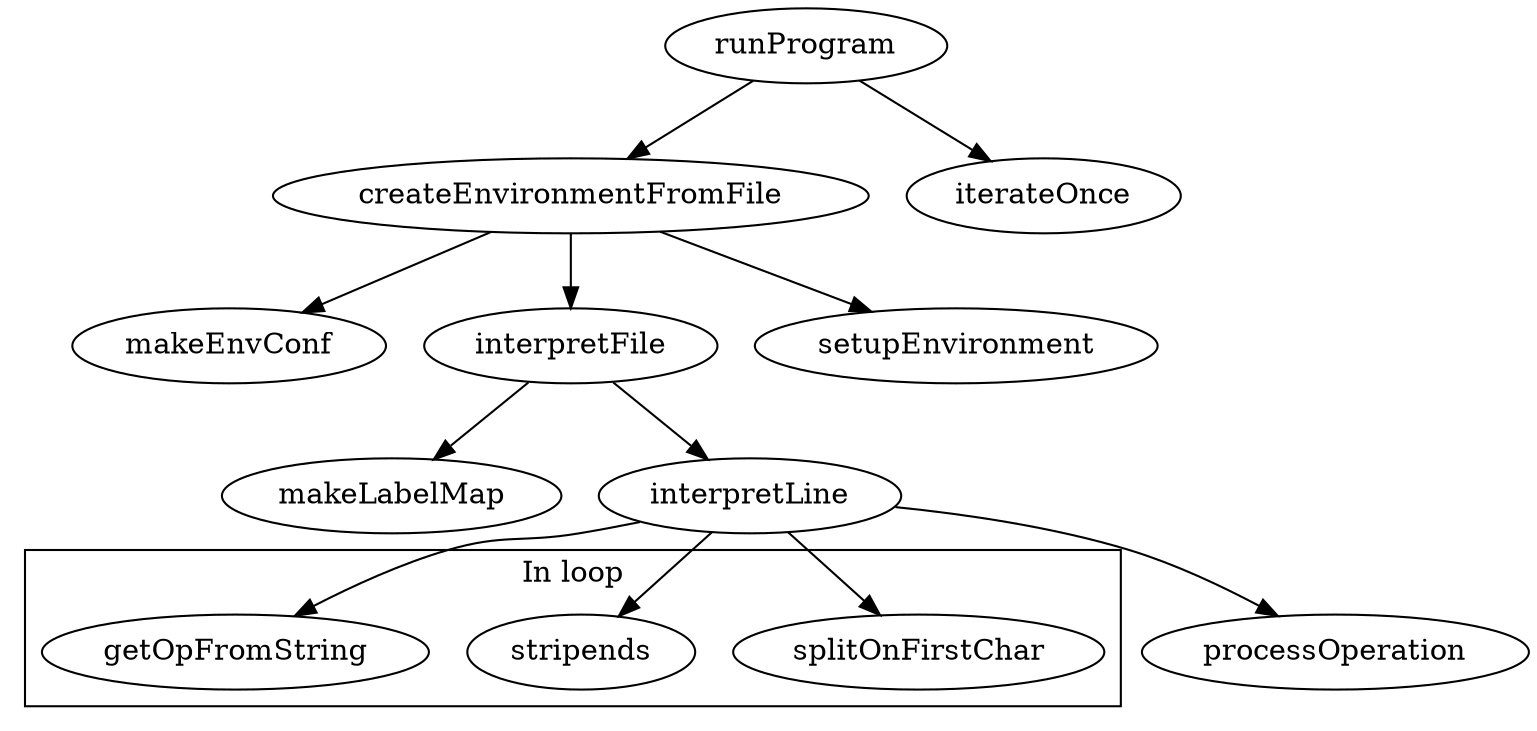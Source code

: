 digraph G {

runProgram -> createEnvironmentFromFile;
runProgram -> iterateOnce;

createEnvironmentFromFile -> makeEnvConf;
createEnvironmentFromFile -> interpretFile;
createEnvironmentFromFile -> setupEnvironment;

interpretFile -> makeLabelMap;
interpretFile -> interpretLine;
interpretLine -> splitOnFirstChar;
interpretLine -> stripends
interpretLine -> getOpFromString;
subgraph cluster_inLoop {
	splitOnFirstChar;
	stripends
	getOpFromString;
	label="In loop";
}
interpretLine -> processOperation;
}